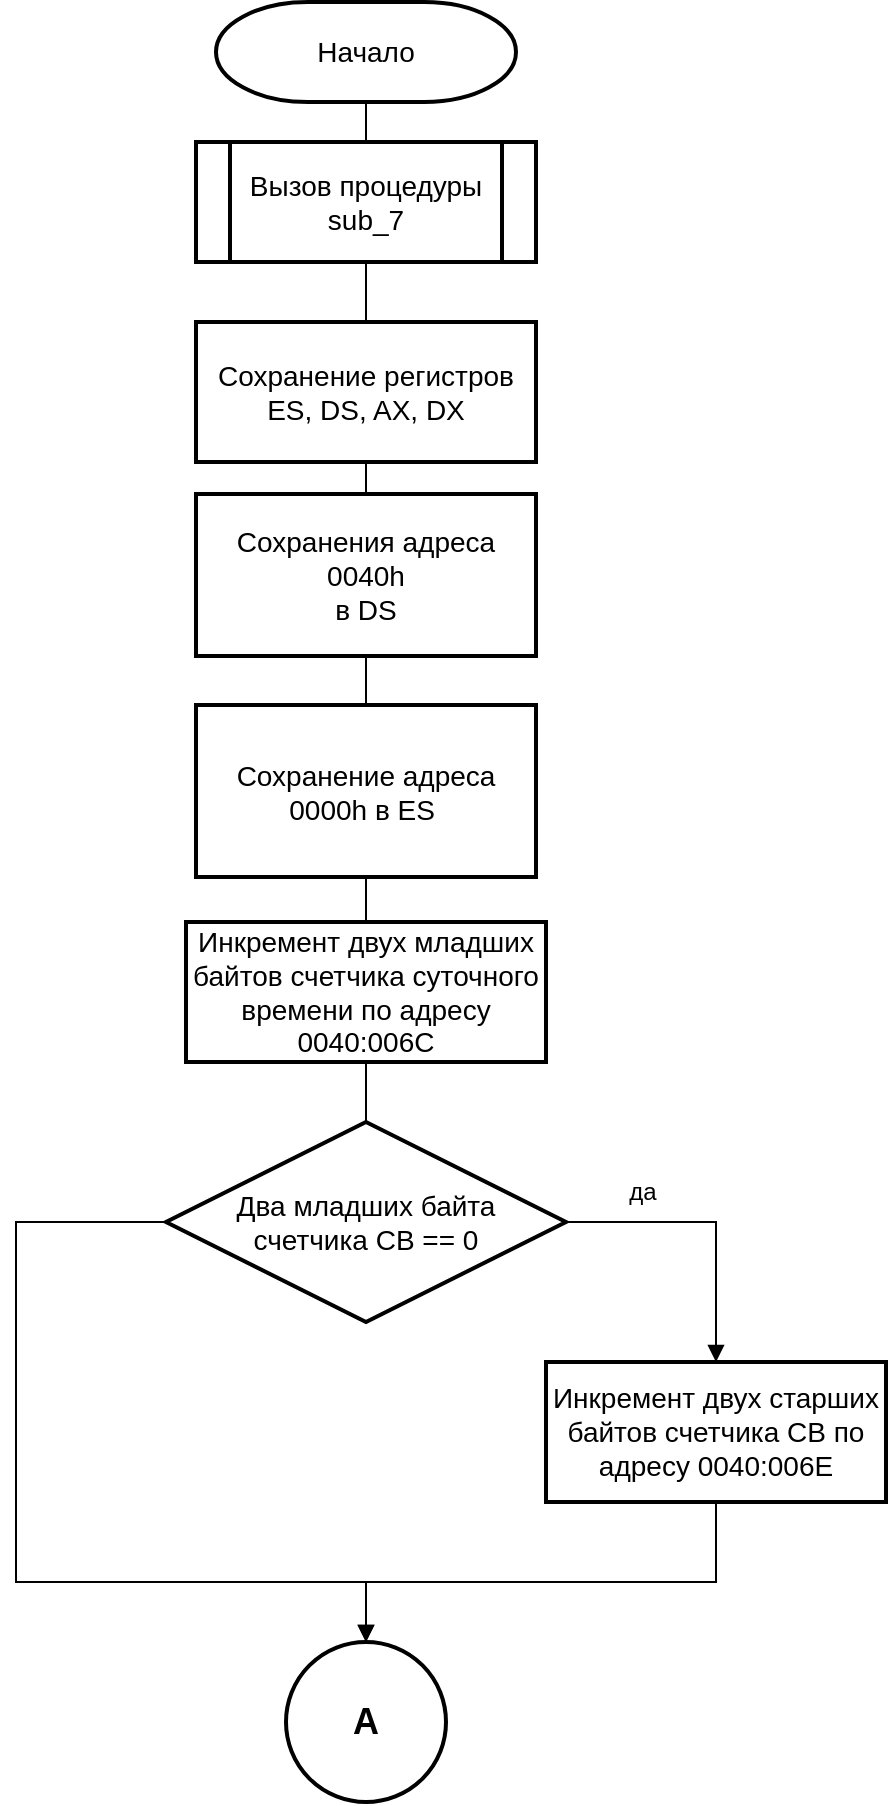 <mxfile pages="2">
    <diagram id="C5RBs43oDa-KdzZeNtuy" name="int8h_1">
        <mxGraphModel dx="599" dy="626" grid="0" gridSize="10" guides="1" tooltips="1" connect="1" arrows="1" fold="1" page="1" pageScale="1" pageWidth="827" pageHeight="1169" math="0" shadow="0">
            <root>
                <mxCell id="WIyWlLk6GJQsqaUBKTNV-0"/>
                <mxCell id="WIyWlLk6GJQsqaUBKTNV-1" parent="WIyWlLk6GJQsqaUBKTNV-0"/>
                <mxCell id="deHI2vd-ihcxM7uzcLVl-19" style="rounded=0;orthogonalLoop=1;jettySize=auto;html=1;exitX=0.5;exitY=1;exitDx=0;exitDy=0;exitPerimeter=0;endArrow=none;endFill=0;" parent="WIyWlLk6GJQsqaUBKTNV-1" source="deHI2vd-ihcxM7uzcLVl-0" target="deHI2vd-ihcxM7uzcLVl-2" edge="1">
                    <mxGeometry relative="1" as="geometry"/>
                </mxCell>
                <mxCell id="deHI2vd-ihcxM7uzcLVl-0" value="&lt;font style=&quot;font-size: 14px&quot;&gt;Начало&lt;/font&gt;" style="strokeWidth=2;html=1;shape=mxgraph.flowchart.terminator;whiteSpace=wrap;" parent="WIyWlLk6GJQsqaUBKTNV-1" vertex="1">
                    <mxGeometry x="350" y="190" width="150" height="50" as="geometry"/>
                </mxCell>
                <mxCell id="deHI2vd-ihcxM7uzcLVl-20" style="edgeStyle=none;rounded=0;orthogonalLoop=1;jettySize=auto;html=1;exitX=0.5;exitY=1;exitDx=0;exitDy=0;entryX=0.5;entryY=0;entryDx=0;entryDy=0;endArrow=none;endFill=0;" parent="WIyWlLk6GJQsqaUBKTNV-1" source="deHI2vd-ihcxM7uzcLVl-2" target="deHI2vd-ihcxM7uzcLVl-3" edge="1">
                    <mxGeometry relative="1" as="geometry"/>
                </mxCell>
                <mxCell id="deHI2vd-ihcxM7uzcLVl-2" value="&lt;font style=&quot;font-size: 14px&quot;&gt;Вызов процедуры sub_7&lt;/font&gt;" style="shape=process;whiteSpace=wrap;html=1;backgroundOutline=1;strokeWidth=2;" parent="WIyWlLk6GJQsqaUBKTNV-1" vertex="1">
                    <mxGeometry x="340" y="260" width="170" height="60" as="geometry"/>
                </mxCell>
                <mxCell id="wyO5HY9DHAfHyrod3QJI-3" style="edgeStyle=orthogonalEdgeStyle;rounded=0;orthogonalLoop=1;jettySize=auto;html=1;exitX=0.5;exitY=1;exitDx=0;exitDy=0;entryX=0.5;entryY=0;entryDx=0;entryDy=0;endArrow=none;endFill=0;" parent="WIyWlLk6GJQsqaUBKTNV-1" source="deHI2vd-ihcxM7uzcLVl-3" target="wyO5HY9DHAfHyrod3QJI-0" edge="1">
                    <mxGeometry relative="1" as="geometry"/>
                </mxCell>
                <mxCell id="deHI2vd-ihcxM7uzcLVl-3" value="&lt;font style=&quot;font-size: 14px&quot;&gt;Сохранение регистров ES, DS, AX, DX&lt;/font&gt;" style="whiteSpace=wrap;html=1;strokeWidth=2;" parent="WIyWlLk6GJQsqaUBKTNV-1" vertex="1">
                    <mxGeometry x="340" y="350" width="170" height="70" as="geometry"/>
                </mxCell>
                <mxCell id="deHI2vd-ihcxM7uzcLVl-22" style="edgeStyle=none;rounded=0;orthogonalLoop=1;jettySize=auto;html=1;exitX=0.5;exitY=1;exitDx=0;exitDy=0;entryX=0.5;entryY=0;entryDx=0;entryDy=0;endArrow=none;endFill=0;" parent="WIyWlLk6GJQsqaUBKTNV-1" source="deHI2vd-ihcxM7uzcLVl-4" target="deHI2vd-ihcxM7uzcLVl-5" edge="1">
                    <mxGeometry relative="1" as="geometry"/>
                </mxCell>
                <mxCell id="deHI2vd-ihcxM7uzcLVl-4" value="&lt;font style=&quot;font-size: 14px&quot;&gt;Инкремент двух младших байтов счетчика суточного времени по адресу 0040:006C&lt;/font&gt;" style="whiteSpace=wrap;html=1;strokeWidth=2;" parent="WIyWlLk6GJQsqaUBKTNV-1" vertex="1">
                    <mxGeometry x="335" y="650" width="180" height="70" as="geometry"/>
                </mxCell>
                <mxCell id="deHI2vd-ihcxM7uzcLVl-23" style="edgeStyle=orthogonalEdgeStyle;rounded=0;orthogonalLoop=1;jettySize=auto;html=1;exitX=1;exitY=0.5;exitDx=0;exitDy=0;entryX=0.5;entryY=0;entryDx=0;entryDy=0;endArrow=block;endFill=1;" parent="WIyWlLk6GJQsqaUBKTNV-1" source="deHI2vd-ihcxM7uzcLVl-5" target="deHI2vd-ihcxM7uzcLVl-6" edge="1">
                    <mxGeometry relative="1" as="geometry"/>
                </mxCell>
                <mxCell id="deHI2vd-ihcxM7uzcLVl-24" style="edgeStyle=orthogonalEdgeStyle;rounded=0;orthogonalLoop=1;jettySize=auto;html=1;exitX=0;exitY=0.5;exitDx=0;exitDy=0;entryX=0.5;entryY=0;entryDx=0;entryDy=0;endArrow=block;endFill=1;" parent="WIyWlLk6GJQsqaUBKTNV-1" source="deHI2vd-ihcxM7uzcLVl-5" target="deHI2vd-ihcxM7uzcLVl-12" edge="1">
                    <mxGeometry relative="1" as="geometry">
                        <Array as="points">
                            <mxPoint x="250" y="800"/>
                            <mxPoint x="250" y="980"/>
                            <mxPoint x="425" y="980"/>
                        </Array>
                    </mxGeometry>
                </mxCell>
                <mxCell id="deHI2vd-ihcxM7uzcLVl-5" value="&lt;font style=&quot;font-size: 14px&quot;&gt;Два младших байта &lt;br&gt;счетчика СВ == 0&lt;/font&gt;" style="rhombus;whiteSpace=wrap;html=1;strokeWidth=2;" parent="WIyWlLk6GJQsqaUBKTNV-1" vertex="1">
                    <mxGeometry x="325" y="750" width="200" height="100" as="geometry"/>
                </mxCell>
                <mxCell id="deHI2vd-ihcxM7uzcLVl-25" style="edgeStyle=orthogonalEdgeStyle;rounded=0;orthogonalLoop=1;jettySize=auto;html=1;exitX=0.5;exitY=1;exitDx=0;exitDy=0;entryX=0.5;entryY=0;entryDx=0;entryDy=0;endArrow=block;endFill=1;" parent="WIyWlLk6GJQsqaUBKTNV-1" source="deHI2vd-ihcxM7uzcLVl-6" target="deHI2vd-ihcxM7uzcLVl-12" edge="1">
                    <mxGeometry relative="1" as="geometry">
                        <Array as="points">
                            <mxPoint x="600" y="980"/>
                            <mxPoint x="425" y="980"/>
                        </Array>
                    </mxGeometry>
                </mxCell>
                <mxCell id="deHI2vd-ihcxM7uzcLVl-6" value="&lt;font style=&quot;font-size: 14px&quot;&gt;Инкремент двух старших байтов счетчика СВ по адресу 0040:006E&lt;/font&gt;" style="whiteSpace=wrap;html=1;strokeWidth=2;" parent="WIyWlLk6GJQsqaUBKTNV-1" vertex="1">
                    <mxGeometry x="515" y="870" width="170" height="70" as="geometry"/>
                </mxCell>
                <mxCell id="deHI2vd-ihcxM7uzcLVl-12" value="&lt;font style=&quot;font-size: 18px&quot;&gt;&lt;b&gt;А&lt;/b&gt;&lt;/font&gt;" style="ellipse;whiteSpace=wrap;html=1;aspect=fixed;strokeWidth=2;" parent="WIyWlLk6GJQsqaUBKTNV-1" vertex="1">
                    <mxGeometry x="385" y="1010" width="80" height="80" as="geometry"/>
                </mxCell>
                <mxCell id="wyO5HY9DHAfHyrod3QJI-4" style="edgeStyle=orthogonalEdgeStyle;rounded=0;orthogonalLoop=1;jettySize=auto;html=1;exitX=0.5;exitY=1;exitDx=0;exitDy=0;entryX=0.5;entryY=0;entryDx=0;entryDy=0;endArrow=none;endFill=0;" parent="WIyWlLk6GJQsqaUBKTNV-1" source="wyO5HY9DHAfHyrod3QJI-0" target="wyO5HY9DHAfHyrod3QJI-1" edge="1">
                    <mxGeometry relative="1" as="geometry"/>
                </mxCell>
                <mxCell id="wyO5HY9DHAfHyrod3QJI-0" value="&lt;span style=&quot;font-size: 14px&quot;&gt;Сохранения адреса 0040h&lt;br&gt;в DS&lt;br&gt;&lt;/span&gt;" style="whiteSpace=wrap;html=1;strokeWidth=2;" parent="WIyWlLk6GJQsqaUBKTNV-1" vertex="1">
                    <mxGeometry x="340" y="436" width="170" height="81" as="geometry"/>
                </mxCell>
                <mxCell id="wyO5HY9DHAfHyrod3QJI-5" style="edgeStyle=orthogonalEdgeStyle;rounded=0;orthogonalLoop=1;jettySize=auto;html=1;exitX=0.5;exitY=1;exitDx=0;exitDy=0;entryX=0.5;entryY=0;entryDx=0;entryDy=0;endArrow=none;endFill=0;" parent="WIyWlLk6GJQsqaUBKTNV-1" source="wyO5HY9DHAfHyrod3QJI-1" target="deHI2vd-ihcxM7uzcLVl-4" edge="1">
                    <mxGeometry relative="1" as="geometry"/>
                </mxCell>
                <mxCell id="wyO5HY9DHAfHyrod3QJI-1" value="&lt;span style=&quot;font-size: 14px&quot;&gt;Сохранение адреса 0000h в ES&amp;nbsp;&lt;/span&gt;&lt;span style=&quot;font-size: 14px&quot;&gt;&lt;br&gt;&lt;/span&gt;" style="whiteSpace=wrap;html=1;strokeWidth=2;" parent="WIyWlLk6GJQsqaUBKTNV-1" vertex="1">
                    <mxGeometry x="340" y="541.5" width="170" height="86" as="geometry"/>
                </mxCell>
                <mxCell id="43VVg3QNsWit2pAkL82H-0" value="да" style="text;html=1;align=center;verticalAlign=middle;resizable=0;points=[];autosize=1;" parent="WIyWlLk6GJQsqaUBKTNV-1" vertex="1">
                    <mxGeometry x="551" y="776" width="24" height="18" as="geometry"/>
                </mxCell>
            </root>
        </mxGraphModel>
    </diagram>
    <diagram id="PK8M0IdVsCi0c5DJB458" name="int8h_2">
        <mxGraphModel dx="599" dy="626" grid="1" gridSize="10" guides="1" tooltips="1" connect="1" arrows="1" fold="1" page="1" pageScale="1" pageWidth="850" pageHeight="1100" math="0" shadow="0">
            <root>
                <mxCell id="nXMFkNRsreDVf7fU-MNM-0"/>
                <mxCell id="nXMFkNRsreDVf7fU-MNM-1" parent="nXMFkNRsreDVf7fU-MNM-0"/>
                <mxCell id="FbVmKhybOeAD3-jQrLCH-0" style="edgeStyle=orthogonalEdgeStyle;rounded=0;orthogonalLoop=1;jettySize=auto;html=1;exitX=1;exitY=0.5;exitDx=0;exitDy=0;entryX=0.5;entryY=0;entryDx=0;entryDy=0;endArrow=block;endFill=1;" parent="nXMFkNRsreDVf7fU-MNM-1" source="FbVmKhybOeAD3-jQrLCH-2" target="FbVmKhybOeAD3-jQrLCH-5" edge="1">
                    <mxGeometry relative="1" as="geometry"/>
                </mxCell>
                <mxCell id="FbVmKhybOeAD3-jQrLCH-1" style="edgeStyle=orthogonalEdgeStyle;rounded=0;orthogonalLoop=1;jettySize=auto;html=1;exitX=0;exitY=0.5;exitDx=0;exitDy=0;endArrow=none;endFill=0;entryX=0.5;entryY=0;entryDx=0;entryDy=0;" parent="nXMFkNRsreDVf7fU-MNM-1" source="FbVmKhybOeAD3-jQrLCH-2" target="FbVmKhybOeAD3-jQrLCH-15" edge="1">
                    <mxGeometry relative="1" as="geometry">
                        <mxPoint x="315" y="770" as="targetPoint"/>
                        <Array as="points">
                            <mxPoint x="85" y="160"/>
                            <mxPoint x="85" y="590"/>
                            <mxPoint x="285" y="590"/>
                            <mxPoint x="285" y="680"/>
                        </Array>
                    </mxGeometry>
                </mxCell>
                <mxCell id="FbVmKhybOeAD3-jQrLCH-2" value="&lt;font style=&quot;font-size: 14px&quot;&gt;Два старших байта &lt;br&gt;счетчика СВ == 24&lt;/font&gt;" style="rhombus;whiteSpace=wrap;html=1;strokeWidth=2;" parent="nXMFkNRsreDVf7fU-MNM-1" vertex="1">
                    <mxGeometry x="190" y="110" width="200" height="100" as="geometry"/>
                </mxCell>
                <mxCell id="FbVmKhybOeAD3-jQrLCH-3" style="edgeStyle=orthogonalEdgeStyle;rounded=0;orthogonalLoop=1;jettySize=auto;html=1;exitX=1;exitY=0.5;exitDx=0;exitDy=0;entryX=0.5;entryY=0;entryDx=0;entryDy=0;endArrow=block;endFill=1;" parent="nXMFkNRsreDVf7fU-MNM-1" target="FbVmKhybOeAD3-jQrLCH-7" edge="1">
                    <mxGeometry relative="1" as="geometry">
                        <mxPoint x="565" y="230" as="sourcePoint"/>
                    </mxGeometry>
                </mxCell>
                <mxCell id="FbVmKhybOeAD3-jQrLCH-4" style="edgeStyle=orthogonalEdgeStyle;rounded=0;orthogonalLoop=1;jettySize=auto;html=1;exitX=0;exitY=0.5;exitDx=0;exitDy=0;endArrow=none;endFill=0;" parent="nXMFkNRsreDVf7fU-MNM-1" source="FbVmKhybOeAD3-jQrLCH-5" edge="1">
                    <mxGeometry relative="1" as="geometry">
                        <mxPoint x="505" y="580" as="targetPoint"/>
                        <Array as="points">
                            <mxPoint x="315" y="230"/>
                            <mxPoint x="315" y="550"/>
                            <mxPoint x="505" y="550"/>
                        </Array>
                    </mxGeometry>
                </mxCell>
                <mxCell id="FbVmKhybOeAD3-jQrLCH-5" value="&lt;span style=&quot;font-size: 14px&quot;&gt;Два младших байта&amp;nbsp;&lt;/span&gt;&lt;br style=&quot;font-size: 14px&quot;&gt;&lt;span style=&quot;font-size: 14px&quot;&gt;счетчика СВ == 176&lt;/span&gt;" style="rhombus;whiteSpace=wrap;html=1;strokeWidth=2;" parent="nXMFkNRsreDVf7fU-MNM-1" vertex="1">
                    <mxGeometry x="385" y="180" width="200" height="100" as="geometry"/>
                </mxCell>
                <mxCell id="FbVmKhybOeAD3-jQrLCH-6" style="edgeStyle=orthogonalEdgeStyle;rounded=0;orthogonalLoop=1;jettySize=auto;html=1;exitX=0.5;exitY=1;exitDx=0;exitDy=0;entryX=0.5;entryY=0;entryDx=0;entryDy=0;endArrow=none;endFill=0;" parent="nXMFkNRsreDVf7fU-MNM-1" source="FbVmKhybOeAD3-jQrLCH-7" target="FbVmKhybOeAD3-jQrLCH-9" edge="1">
                    <mxGeometry relative="1" as="geometry"/>
                </mxCell>
                <mxCell id="FbVmKhybOeAD3-jQrLCH-7" value="&lt;font style=&quot;font-size: 14px&quot;&gt;Обнуление двух старших байтов счетчика суточного времени по адресу 0040:006Е&lt;/font&gt;" style="whiteSpace=wrap;html=1;strokeWidth=2;" parent="nXMFkNRsreDVf7fU-MNM-1" vertex="1">
                    <mxGeometry x="585" y="254" width="180" height="70" as="geometry"/>
                </mxCell>
                <mxCell id="FbVmKhybOeAD3-jQrLCH-8" style="edgeStyle=orthogonalEdgeStyle;rounded=0;orthogonalLoop=1;jettySize=auto;html=1;exitX=0.5;exitY=1;exitDx=0;exitDy=0;endArrow=none;endFill=0;" parent="nXMFkNRsreDVf7fU-MNM-1" source="FbVmKhybOeAD3-jQrLCH-9" target="FbVmKhybOeAD3-jQrLCH-11" edge="1">
                    <mxGeometry relative="1" as="geometry"/>
                </mxCell>
                <mxCell id="FbVmKhybOeAD3-jQrLCH-9" value="&lt;span style=&quot;font-size: 14px&quot;&gt;Обнуление двух младших байтов счетчика суточного времени по адресу 0040:006С&lt;/span&gt;" style="whiteSpace=wrap;html=1;strokeWidth=2;" parent="nXMFkNRsreDVf7fU-MNM-1" vertex="1">
                    <mxGeometry x="585" y="354" width="180" height="70" as="geometry"/>
                </mxCell>
                <mxCell id="FbVmKhybOeAD3-jQrLCH-10" style="edgeStyle=orthogonalEdgeStyle;rounded=0;orthogonalLoop=1;jettySize=auto;html=1;exitX=0.5;exitY=1;exitDx=0;exitDy=0;endArrow=none;endFill=0;entryX=0.5;entryY=0;entryDx=0;entryDy=0;" parent="nXMFkNRsreDVf7fU-MNM-1" source="FbVmKhybOeAD3-jQrLCH-11" target="FbVmKhybOeAD3-jQrLCH-15" edge="1">
                    <mxGeometry relative="1" as="geometry">
                        <mxPoint x="285" y="710" as="targetPoint"/>
                        <Array as="points">
                            <mxPoint x="675" y="550"/>
                            <mxPoint x="505" y="550"/>
                            <mxPoint x="505" y="590"/>
                            <mxPoint x="285" y="590"/>
                            <mxPoint x="285" y="670"/>
                            <mxPoint x="290" y="670"/>
                        </Array>
                    </mxGeometry>
                </mxCell>
                <mxCell id="FbVmKhybOeAD3-jQrLCH-11" value="&lt;font style=&quot;font-size: 14px&quot;&gt;Установка флага прошедших суток по адресу 0040:0070&lt;/font&gt;" style="whiteSpace=wrap;html=1;strokeWidth=2;" parent="nXMFkNRsreDVf7fU-MNM-1" vertex="1">
                    <mxGeometry x="585" y="454" width="180" height="70" as="geometry"/>
                </mxCell>
                <mxCell id="FbVmKhybOeAD3-jQrLCH-12" style="edgeStyle=orthogonalEdgeStyle;rounded=0;orthogonalLoop=1;jettySize=auto;html=1;exitX=0.5;exitY=1;exitDx=0;exitDy=0;entryX=0.5;entryY=0;entryDx=0;entryDy=0;endArrow=none;endFill=0;" parent="nXMFkNRsreDVf7fU-MNM-1" source="FbVmKhybOeAD3-jQrLCH-13" target="FbVmKhybOeAD3-jQrLCH-2" edge="1">
                    <mxGeometry relative="1" as="geometry"/>
                </mxCell>
                <mxCell id="FbVmKhybOeAD3-jQrLCH-13" value="&lt;font style=&quot;font-size: 18px&quot;&gt;&lt;b&gt;А&lt;/b&gt;&lt;/font&gt;" style="ellipse;whiteSpace=wrap;html=1;aspect=fixed;strokeWidth=2;" parent="nXMFkNRsreDVf7fU-MNM-1" vertex="1">
                    <mxGeometry x="250" y="10" width="80" height="80" as="geometry"/>
                </mxCell>
                <mxCell id="FbVmKhybOeAD3-jQrLCH-14" style="edgeStyle=orthogonalEdgeStyle;rounded=0;orthogonalLoop=1;jettySize=auto;html=1;exitX=0.5;exitY=1;exitDx=0;exitDy=0;entryX=0.5;entryY=0;entryDx=0;entryDy=0;endArrow=none;endFill=0;" parent="nXMFkNRsreDVf7fU-MNM-1" source="FbVmKhybOeAD3-jQrLCH-15" target="FbVmKhybOeAD3-jQrLCH-18" edge="1">
                    <mxGeometry relative="1" as="geometry"/>
                </mxCell>
                <mxCell id="FbVmKhybOeAD3-jQrLCH-15" value="&lt;span style=&quot;font-size: 14px&quot;&gt;Декремент счетчика времени до отключения моторчика дисковода по адресу 0040:0040&lt;/span&gt;" style="whiteSpace=wrap;html=1;strokeWidth=2;" parent="nXMFkNRsreDVf7fU-MNM-1" vertex="1">
                    <mxGeometry x="200" y="610" width="180" height="70" as="geometry"/>
                </mxCell>
                <mxCell id="FbVmKhybOeAD3-jQrLCH-16" style="edgeStyle=orthogonalEdgeStyle;rounded=0;orthogonalLoop=1;jettySize=auto;html=1;exitX=1;exitY=0.5;exitDx=0;exitDy=0;entryX=0.5;entryY=0;entryDx=0;entryDy=0;endArrow=block;endFill=1;" parent="nXMFkNRsreDVf7fU-MNM-1" source="FbVmKhybOeAD3-jQrLCH-18" target="FbVmKhybOeAD3-jQrLCH-20" edge="1">
                    <mxGeometry relative="1" as="geometry"/>
                </mxCell>
                <mxCell id="FbVmKhybOeAD3-jQrLCH-17" style="edgeStyle=orthogonalEdgeStyle;rounded=0;orthogonalLoop=1;jettySize=auto;html=1;exitX=0;exitY=0.5;exitDx=0;exitDy=0;endArrow=block;endFill=1;" parent="nXMFkNRsreDVf7fU-MNM-1" source="FbVmKhybOeAD3-jQrLCH-18" edge="1">
                    <mxGeometry relative="1" as="geometry">
                        <mxPoint x="285" y="1000" as="targetPoint"/>
                        <Array as="points">
                            <mxPoint x="105" y="760"/>
                            <mxPoint x="105" y="980"/>
                            <mxPoint x="285" y="980"/>
                        </Array>
                    </mxGeometry>
                </mxCell>
                <mxCell id="FbVmKhybOeAD3-jQrLCH-18" value="&lt;span style=&quot;font-size: 14px&quot;&gt;Значение счетчика &lt;br&gt;по адресу 0040:0040 &lt;br&gt;== 0&lt;/span&gt;" style="rhombus;whiteSpace=wrap;html=1;strokeWidth=2;" parent="nXMFkNRsreDVf7fU-MNM-1" vertex="1">
                    <mxGeometry x="190" y="711" width="200" height="100" as="geometry"/>
                </mxCell>
                <mxCell id="FbVmKhybOeAD3-jQrLCH-19" style="edgeStyle=orthogonalEdgeStyle;rounded=0;orthogonalLoop=1;jettySize=auto;html=1;exitX=0.5;exitY=1;exitDx=0;exitDy=0;entryX=0.5;entryY=0;entryDx=0;entryDy=0;endArrow=none;endFill=0;" parent="nXMFkNRsreDVf7fU-MNM-1" source="FbVmKhybOeAD3-jQrLCH-20" target="FbVmKhybOeAD3-jQrLCH-22" edge="1">
                    <mxGeometry relative="1" as="geometry"/>
                </mxCell>
                <mxCell id="FbVmKhybOeAD3-jQrLCH-20" value="&lt;font style=&quot;font-size: 14px&quot;&gt;Установка флага отключения моторчика дисковода&lt;/font&gt;" style="whiteSpace=wrap;html=1;strokeWidth=2;" parent="nXMFkNRsreDVf7fU-MNM-1" vertex="1">
                    <mxGeometry x="385" y="790" width="180" height="70" as="geometry"/>
                </mxCell>
                <mxCell id="FbVmKhybOeAD3-jQrLCH-21" style="edgeStyle=orthogonalEdgeStyle;rounded=0;orthogonalLoop=1;jettySize=auto;html=1;exitX=0.5;exitY=1;exitDx=0;exitDy=0;endArrow=none;endFill=0;" parent="nXMFkNRsreDVf7fU-MNM-1" source="FbVmKhybOeAD3-jQrLCH-22" edge="1">
                    <mxGeometry relative="1" as="geometry">
                        <mxPoint x="285" y="990" as="targetPoint"/>
                        <Array as="points">
                            <mxPoint x="475" y="980"/>
                            <mxPoint x="285" y="980"/>
                        </Array>
                    </mxGeometry>
                </mxCell>
                <mxCell id="FbVmKhybOeAD3-jQrLCH-22" value="&lt;span style=&quot;font-size: 14px&quot;&gt;Посылка команды (0Ch) в порт 3F2h&lt;/span&gt;" style="whiteSpace=wrap;html=1;strokeWidth=2;" parent="nXMFkNRsreDVf7fU-MNM-1" vertex="1">
                    <mxGeometry x="385" y="890" width="180" height="70" as="geometry"/>
                </mxCell>
                <mxCell id="FbVmKhybOeAD3-jQrLCH-23" value="&lt;font style=&quot;font-size: 18px&quot;&gt;&lt;b&gt;Б&lt;/b&gt;&lt;/font&gt;" style="ellipse;whiteSpace=wrap;html=1;aspect=fixed;strokeWidth=2;" parent="nXMFkNRsreDVf7fU-MNM-1" vertex="1">
                    <mxGeometry x="240" y="1000" width="80" height="80" as="geometry"/>
                </mxCell>
                <mxCell id="FbVmKhybOeAD3-jQrLCH-24" value="да" style="text;html=1;align=center;verticalAlign=middle;resizable=0;points=[];autosize=1;" parent="nXMFkNRsreDVf7fU-MNM-1" vertex="1">
                    <mxGeometry x="425" y="739" width="24" height="18" as="geometry"/>
                </mxCell>
                <mxCell id="FbVmKhybOeAD3-jQrLCH-25" value="да" style="text;html=1;align=center;verticalAlign=middle;resizable=0;points=[];autosize=1;" parent="nXMFkNRsreDVf7fU-MNM-1" vertex="1">
                    <mxGeometry x="623" y="210" width="24" height="18" as="geometry"/>
                </mxCell>
                <mxCell id="FbVmKhybOeAD3-jQrLCH-26" value="да" style="text;html=1;align=center;verticalAlign=middle;resizable=0;points=[];autosize=1;" parent="nXMFkNRsreDVf7fU-MNM-1" vertex="1">
                    <mxGeometry x="425" y="137" width="24" height="18" as="geometry"/>
                </mxCell>
            </root>
        </mxGraphModel>
    </diagram>
    <diagram id="8JQlEP9AvbUszHQYQjRs" name="int8h_3">
        <mxGraphModel dx="599" dy="-1574" grid="1" gridSize="10" guides="1" tooltips="1" connect="1" arrows="1" fold="1" page="1" pageScale="1" pageWidth="850" pageHeight="1100" math="0" shadow="0">
            <root>
                <mxCell id="lYYgDbvRecKYqyF_Ws7y-0"/>
                <mxCell id="lYYgDbvRecKYqyF_Ws7y-1" parent="lYYgDbvRecKYqyF_Ws7y-0"/>
                <mxCell id="lYYgDbvRecKYqyF_Ws7y-2" style="edgeStyle=orthogonalEdgeStyle;rounded=0;orthogonalLoop=1;jettySize=auto;html=1;exitX=0.5;exitY=1;exitDx=0;exitDy=0;entryX=0.5;entryY=0;entryDx=0;entryDy=0;endArrow=block;endFill=1;" parent="lYYgDbvRecKYqyF_Ws7y-1" source="lYYgDbvRecKYqyF_Ws7y-3" target="lYYgDbvRecKYqyF_Ws7y-6" edge="1">
                    <mxGeometry relative="1" as="geometry"/>
                </mxCell>
                <mxCell id="lYYgDbvRecKYqyF_Ws7y-3" value="&lt;font style=&quot;font-size: 18px&quot;&gt;&lt;b&gt;Б&lt;/b&gt;&lt;/font&gt;" style="ellipse;whiteSpace=wrap;html=1;aspect=fixed;strokeWidth=2;" parent="lYYgDbvRecKYqyF_Ws7y-1" vertex="1">
                    <mxGeometry x="330" y="2350" width="80" height="80" as="geometry"/>
                </mxCell>
                <mxCell id="lYYgDbvRecKYqyF_Ws7y-4" style="edgeStyle=orthogonalEdgeStyle;rounded=0;orthogonalLoop=1;jettySize=auto;html=1;exitX=1;exitY=0.5;exitDx=0;exitDy=0;endArrow=block;endFill=1;" parent="lYYgDbvRecKYqyF_Ws7y-1" source="lYYgDbvRecKYqyF_Ws7y-6" target="lYYgDbvRecKYqyF_Ws7y-8" edge="1">
                    <mxGeometry relative="1" as="geometry"/>
                </mxCell>
                <mxCell id="lYYgDbvRecKYqyF_Ws7y-5" style="edgeStyle=orthogonalEdgeStyle;rounded=0;orthogonalLoop=1;jettySize=auto;html=1;exitX=0;exitY=0.5;exitDx=0;exitDy=0;endArrow=block;endFill=1;" parent="lYYgDbvRecKYqyF_Ws7y-1" source="lYYgDbvRecKYqyF_Ws7y-6" target="lYYgDbvRecKYqyF_Ws7y-10" edge="1">
                    <mxGeometry relative="1" as="geometry"/>
                </mxCell>
                <mxCell id="lYYgDbvRecKYqyF_Ws7y-6" value="&lt;span style=&quot;font-size: 14px&quot;&gt;Установлен ли флаг &lt;br&gt;четности PF в&lt;br&gt;&amp;nbsp;0040:0314&lt;/span&gt;" style="rhombus;whiteSpace=wrap;html=1;strokeWidth=2;" parent="lYYgDbvRecKYqyF_Ws7y-1" vertex="1">
                    <mxGeometry x="270" y="2450" width="205" height="110" as="geometry"/>
                </mxCell>
                <mxCell id="lYYgDbvRecKYqyF_Ws7y-7" style="edgeStyle=orthogonalEdgeStyle;rounded=0;orthogonalLoop=1;jettySize=auto;html=1;exitX=0.5;exitY=1;exitDx=0;exitDy=0;endArrow=block;endFill=1;" parent="lYYgDbvRecKYqyF_Ws7y-1" source="lYYgDbvRecKYqyF_Ws7y-8" edge="1">
                    <mxGeometry relative="1" as="geometry">
                        <mxPoint x="370" y="2730" as="targetPoint"/>
                        <Array as="points">
                            <mxPoint x="565" y="2690"/>
                            <mxPoint x="370" y="2690"/>
                        </Array>
                    </mxGeometry>
                </mxCell>
                <mxCell id="lYYgDbvRecKYqyF_Ws7y-8" value="&lt;font style=&quot;font-size: 14px&quot;&gt;Вызов прерывания 1Ch&lt;/font&gt;" style="shape=process;whiteSpace=wrap;html=1;backgroundOutline=1;strokeWidth=2;" parent="lYYgDbvRecKYqyF_Ws7y-1" vertex="1">
                    <mxGeometry x="475" y="2580" width="180" height="70" as="geometry"/>
                </mxCell>
                <mxCell id="lYYgDbvRecKYqyF_Ws7y-9" style="edgeStyle=orthogonalEdgeStyle;rounded=0;orthogonalLoop=1;jettySize=auto;html=1;exitX=0.5;exitY=1;exitDx=0;exitDy=0;entryX=0.484;entryY=-0.001;entryDx=0;entryDy=0;endArrow=block;endFill=1;entryPerimeter=0;" parent="lYYgDbvRecKYqyF_Ws7y-1" source="lYYgDbvRecKYqyF_Ws7y-10" target="lYYgDbvRecKYqyF_Ws7y-12" edge="1">
                    <mxGeometry relative="1" as="geometry">
                        <Array as="points">
                            <mxPoint x="180" y="2690"/>
                            <mxPoint x="370" y="2690"/>
                            <mxPoint x="370" y="2730"/>
                        </Array>
                    </mxGeometry>
                </mxCell>
                <mxCell id="lYYgDbvRecKYqyF_Ws7y-10" value="&lt;span style=&quot;font-size: 14px&quot;&gt;Косвенный вызов прерывания 1Ch&lt;/span&gt;" style="whiteSpace=wrap;html=1;strokeWidth=2;" parent="lYYgDbvRecKYqyF_Ws7y-1" vertex="1">
                    <mxGeometry x="90" y="2580" width="180" height="70" as="geometry"/>
                </mxCell>
                <mxCell id="lYYgDbvRecKYqyF_Ws7y-11" style="edgeStyle=orthogonalEdgeStyle;rounded=0;orthogonalLoop=1;jettySize=auto;html=1;exitX=0.5;exitY=1;exitDx=0;exitDy=0;entryX=0.5;entryY=0;entryDx=0;entryDy=0;endArrow=none;endFill=0;" parent="lYYgDbvRecKYqyF_Ws7y-1" source="lYYgDbvRecKYqyF_Ws7y-12" target="lYYgDbvRecKYqyF_Ws7y-15" edge="1">
                    <mxGeometry relative="1" as="geometry"/>
                </mxCell>
                <mxCell id="lYYgDbvRecKYqyF_Ws7y-12" value="&lt;font style=&quot;font-size: 14px&quot;&gt;Вызов процедуры sub_7&lt;/font&gt;" style="shape=process;whiteSpace=wrap;html=1;backgroundOutline=1;strokeWidth=2;" parent="lYYgDbvRecKYqyF_Ws7y-1" vertex="1">
                    <mxGeometry x="280" y="2730" width="180" height="70" as="geometry"/>
                </mxCell>
                <mxCell id="lYYgDbvRecKYqyF_Ws7y-13" style="edgeStyle=orthogonalEdgeStyle;rounded=0;orthogonalLoop=1;jettySize=auto;html=1;exitX=0.5;exitY=1;exitDx=0;exitDy=0;entryX=0.5;entryY=0;entryDx=0;entryDy=0;endArrow=none;endFill=0;" parent="lYYgDbvRecKYqyF_Ws7y-1" source="lYYgDbvRecKYqyF_Ws7y-15" target="lYYgDbvRecKYqyF_Ws7y-17" edge="1">
                    <mxGeometry relative="1" as="geometry"/>
                </mxCell>
                <mxCell id="lYYgDbvRecKYqyF_Ws7y-14" style="edgeStyle=orthogonalEdgeStyle;rounded=0;orthogonalLoop=1;jettySize=auto;html=1;exitX=1;exitY=0.5;exitDx=0;exitDy=0;entryX=0;entryY=0.5;entryDx=0;entryDy=0;entryPerimeter=0;endArrow=none;endFill=0;dashed=1;" parent="lYYgDbvRecKYqyF_Ws7y-1" source="lYYgDbvRecKYqyF_Ws7y-15" target="lYYgDbvRecKYqyF_Ws7y-19" edge="1">
                    <mxGeometry relative="1" as="geometry"/>
                </mxCell>
                <mxCell id="lYYgDbvRecKYqyF_Ws7y-15" value="&lt;span style=&quot;font-size: 14px&quot;&gt;Посылка команды (20h) в порт 20h&lt;/span&gt;" style="whiteSpace=wrap;html=1;strokeWidth=2;" parent="lYYgDbvRecKYqyF_Ws7y-1" vertex="1">
                    <mxGeometry x="280" y="2840" width="180" height="70" as="geometry"/>
                </mxCell>
                <mxCell id="lYYgDbvRecKYqyF_Ws7y-16" style="edgeStyle=orthogonalEdgeStyle;rounded=0;orthogonalLoop=1;jettySize=auto;html=1;exitX=0.5;exitY=1;exitDx=0;exitDy=0;entryX=0.454;entryY=-0.029;entryDx=0;entryDy=0;entryPerimeter=0;endArrow=none;endFill=0;" parent="lYYgDbvRecKYqyF_Ws7y-1" source="lYYgDbvRecKYqyF_Ws7y-17" target="lYYgDbvRecKYqyF_Ws7y-18" edge="1">
                    <mxGeometry relative="1" as="geometry"/>
                </mxCell>
                <mxCell id="lYYgDbvRecKYqyF_Ws7y-17" value="&lt;span style=&quot;font-size: 14px&quot;&gt;Восстановление регистров ES, DS, AX, DX&lt;/span&gt;" style="whiteSpace=wrap;html=1;strokeWidth=2;" parent="lYYgDbvRecKYqyF_Ws7y-1" vertex="1">
                    <mxGeometry x="280" y="2950" width="180" height="70" as="geometry"/>
                </mxCell>
                <mxCell id="lYYgDbvRecKYqyF_Ws7y-18" value="&lt;span style=&quot;font-size: 14px&quot;&gt;Конец&lt;/span&gt;" style="strokeWidth=2;html=1;shape=mxgraph.flowchart.terminator;whiteSpace=wrap;" parent="lYYgDbvRecKYqyF_Ws7y-1" vertex="1">
                    <mxGeometry x="297.5" y="3050" width="150" height="50" as="geometry"/>
                </mxCell>
                <mxCell id="lYYgDbvRecKYqyF_Ws7y-19" value="" style="strokeWidth=2;html=1;shape=mxgraph.flowchart.annotation_1;align=left;pointerEvents=1;" parent="lYYgDbvRecKYqyF_Ws7y-1" vertex="1">
                    <mxGeometry x="525" y="2840" width="50" height="70" as="geometry"/>
                </mxCell>
                <mxCell id="lYYgDbvRecKYqyF_Ws7y-20" value="Сброс контроллера &lt;br&gt;прерываний" style="text;html=1;align=center;verticalAlign=middle;resizable=0;points=[];autosize=1;" parent="lYYgDbvRecKYqyF_Ws7y-1" vertex="1">
                    <mxGeometry x="537" y="2855" width="120" height="32" as="geometry"/>
                </mxCell>
                <mxCell id="lYYgDbvRecKYqyF_Ws7y-21" value="да" style="text;html=1;align=center;verticalAlign=middle;resizable=0;points=[];autosize=1;" parent="lYYgDbvRecKYqyF_Ws7y-1" vertex="1">
                    <mxGeometry x="513" y="2480" width="24" height="18" as="geometry"/>
                </mxCell>
            </root>
        </mxGraphModel>
    </diagram>
    <diagram id="yinVloLyn2REaArHDQql" name="sub_2">
        <mxGraphModel dx="1331" dy="-947" grid="0" gridSize="10" guides="1" tooltips="1" connect="1" arrows="1" fold="1" page="1" pageScale="1" pageWidth="827" pageHeight="1169" math="0" shadow="0">
            <root>
                <mxCell id="dQab6JG4eKId4dH5oYdf-0"/>
                <mxCell id="dQab6JG4eKId4dH5oYdf-1" parent="dQab6JG4eKId4dH5oYdf-0"/>
                <mxCell id="jFwJs0m698Z6FhEF0ztB-10" style="edgeStyle=orthogonalEdgeStyle;rounded=0;orthogonalLoop=1;jettySize=auto;html=1;exitX=1;exitY=0.5;exitDx=0;exitDy=0;endArrow=block;endFill=1;" parent="dQab6JG4eKId4dH5oYdf-1" source="jFwJs0m698Z6FhEF0ztB-0" target="jFwJs0m698Z6FhEF0ztB-7" edge="1">
                    <mxGeometry relative="1" as="geometry"/>
                </mxCell>
                <mxCell id="jFwJs0m698Z6FhEF0ztB-11" style="edgeStyle=orthogonalEdgeStyle;rounded=0;orthogonalLoop=1;jettySize=auto;html=1;exitX=0;exitY=0.5;exitDx=0;exitDy=0;endArrow=block;endFill=1;" parent="dQab6JG4eKId4dH5oYdf-1" source="jFwJs0m698Z6FhEF0ztB-0" target="jFwJs0m698Z6FhEF0ztB-6" edge="1">
                    <mxGeometry relative="1" as="geometry"/>
                </mxCell>
                <mxCell id="jFwJs0m698Z6FhEF0ztB-0" value="&lt;span style=&quot;font-size: 14px&quot;&gt;Флаг DF == 0 и старший&lt;br&gt;&amp;nbsp;бит IOPL == 0&amp;nbsp;&lt;/span&gt;" style="rhombus;whiteSpace=wrap;html=1;strokeWidth=2;" parent="dQab6JG4eKId4dH5oYdf-1" vertex="1">
                    <mxGeometry x="280" y="2750" width="205" height="110" as="geometry"/>
                </mxCell>
                <mxCell id="jFwJs0m698Z6FhEF0ztB-15" style="edgeStyle=orthogonalEdgeStyle;rounded=0;orthogonalLoop=1;jettySize=auto;html=1;exitX=0.5;exitY=1;exitDx=0;exitDy=0;entryX=0.5;entryY=0;entryDx=0;entryDy=0;entryPerimeter=0;endArrow=none;endFill=0;" parent="dQab6JG4eKId4dH5oYdf-1" source="jFwJs0m698Z6FhEF0ztB-1" target="jFwJs0m698Z6FhEF0ztB-2" edge="1">
                    <mxGeometry relative="1" as="geometry"/>
                </mxCell>
                <mxCell id="jFwJs0m698Z6FhEF0ztB-1" value="&lt;span style=&quot;font-size: 14px&quot;&gt;Восстановление значений регистров AX, DS&lt;/span&gt;" style="whiteSpace=wrap;html=1;strokeWidth=2;" parent="dQab6JG4eKId4dH5oYdf-1" vertex="1">
                    <mxGeometry x="292.5" y="3097" width="180" height="70" as="geometry"/>
                </mxCell>
                <mxCell id="jFwJs0m698Z6FhEF0ztB-2" value="&lt;span style=&quot;font-size: 14px&quot;&gt;Конец&lt;/span&gt;" style="strokeWidth=2;html=1;shape=mxgraph.flowchart.terminator;whiteSpace=wrap;" parent="dQab6JG4eKId4dH5oYdf-1" vertex="1">
                    <mxGeometry x="307.5" y="3197" width="150" height="50" as="geometry"/>
                </mxCell>
                <mxCell id="jFwJs0m698Z6FhEF0ztB-18" style="edgeStyle=orthogonalEdgeStyle;rounded=0;orthogonalLoop=1;jettySize=auto;html=1;exitX=0.5;exitY=1;exitDx=0;exitDy=0;exitPerimeter=0;entryX=0.5;entryY=0;entryDx=0;entryDy=0;endArrow=none;endFill=0;" parent="dQab6JG4eKId4dH5oYdf-1" source="jFwJs0m698Z6FhEF0ztB-3" target="jFwJs0m698Z6FhEF0ztB-4" edge="1">
                    <mxGeometry relative="1" as="geometry"/>
                </mxCell>
                <mxCell id="jFwJs0m698Z6FhEF0ztB-3" value="&lt;span style=&quot;font-size: 14px&quot;&gt;Начало&lt;/span&gt;" style="strokeWidth=2;html=1;shape=mxgraph.flowchart.terminator;whiteSpace=wrap;" parent="dQab6JG4eKId4dH5oYdf-1" vertex="1">
                    <mxGeometry x="310" y="2380" width="150" height="50" as="geometry"/>
                </mxCell>
                <mxCell id="5NsavCUGQng0NBTZvOma-1" style="edgeStyle=orthogonalEdgeStyle;rounded=0;orthogonalLoop=1;jettySize=auto;html=1;exitX=0.5;exitY=1;exitDx=0;exitDy=0;entryX=0.5;entryY=0;entryDx=0;entryDy=0;endArrow=none;endFill=0;" parent="dQab6JG4eKId4dH5oYdf-1" source="jFwJs0m698Z6FhEF0ztB-4" target="5NsavCUGQng0NBTZvOma-0" edge="1">
                    <mxGeometry relative="1" as="geometry"/>
                </mxCell>
                <mxCell id="jFwJs0m698Z6FhEF0ztB-4" value="&lt;span style=&quot;font-size: 14px&quot;&gt;Сохранение регистров &lt;br&gt;DS, AX&lt;/span&gt;" style="whiteSpace=wrap;html=1;strokeWidth=2;" parent="dQab6JG4eKId4dH5oYdf-1" vertex="1">
                    <mxGeometry x="295" y="2460" width="180" height="70" as="geometry"/>
                </mxCell>
                <mxCell id="jFwJs0m698Z6FhEF0ztB-17" style="edgeStyle=orthogonalEdgeStyle;rounded=0;orthogonalLoop=1;jettySize=auto;html=1;exitX=0.5;exitY=1;exitDx=0;exitDy=0;endArrow=none;endFill=0;" parent="dQab6JG4eKId4dH5oYdf-1" source="jFwJs0m698Z6FhEF0ztB-5" target="jFwJs0m698Z6FhEF0ztB-0" edge="1">
                    <mxGeometry relative="1" as="geometry"/>
                </mxCell>
                <mxCell id="jFwJs0m698Z6FhEF0ztB-5" value="&lt;span style=&quot;font-size: 14px&quot;&gt;Загрузка содержимого младшего байта регистра EFLAGS в AH&lt;/span&gt;" style="whiteSpace=wrap;html=1;strokeWidth=2;" parent="dQab6JG4eKId4dH5oYdf-1" vertex="1">
                    <mxGeometry x="292.5" y="2650" width="180" height="70" as="geometry"/>
                </mxCell>
                <mxCell id="6B8bBRwgq8Tg_lXcJGXU-0" style="edgeStyle=orthogonalEdgeStyle;rounded=0;orthogonalLoop=1;jettySize=auto;html=1;exitX=0.5;exitY=1;exitDx=0;exitDy=0;entryX=0.5;entryY=0;entryDx=0;entryDy=0;endArrow=none;startSize=14;endSize=14;sourcePerimeterSpacing=8;targetPerimeterSpacing=8;elbow=vertical;endFill=0;" parent="dQab6JG4eKId4dH5oYdf-1" source="jFwJs0m698Z6FhEF0ztB-6" target="jFwJs0m698Z6FhEF0ztB-8" edge="1">
                    <mxGeometry relative="1" as="geometry">
                        <Array as="points">
                            <mxPoint x="230" y="2960"/>
                            <mxPoint x="383" y="2960"/>
                        </Array>
                    </mxGeometry>
                </mxCell>
                <mxCell id="jFwJs0m698Z6FhEF0ztB-6" value="&lt;span style=&quot;font-size: 14px&quot;&gt;Запрет маскируемых прерываний инструкцией CLI&lt;/span&gt;" style="whiteSpace=wrap;html=1;strokeWidth=2;" parent="dQab6JG4eKId4dH5oYdf-1" vertex="1">
                    <mxGeometry x="140" y="2870" width="180" height="70" as="geometry"/>
                </mxCell>
                <mxCell id="Cjq-Raa330ExkD3VAx4A-0" style="edgeStyle=orthogonalEdgeStyle;html=1;exitX=0.5;exitY=1;exitDx=0;exitDy=0;entryX=0.5;entryY=0;entryDx=0;entryDy=0;rounded=0;" parent="dQab6JG4eKId4dH5oYdf-1" source="jFwJs0m698Z6FhEF0ztB-7" target="jFwJs0m698Z6FhEF0ztB-8" edge="1">
                    <mxGeometry relative="1" as="geometry"/>
                </mxCell>
                <mxCell id="jFwJs0m698Z6FhEF0ztB-7" value="&lt;span style=&quot;font-size: 14px&quot;&gt;Сброс флага разрешения прерывания IF в 0040:0314&lt;/span&gt;" style="whiteSpace=wrap;html=1;strokeWidth=2;" parent="dQab6JG4eKId4dH5oYdf-1" vertex="1">
                    <mxGeometry x="460" y="2870" width="180" height="70" as="geometry"/>
                </mxCell>
                <mxCell id="jFwJs0m698Z6FhEF0ztB-14" style="edgeStyle=orthogonalEdgeStyle;rounded=0;orthogonalLoop=1;jettySize=auto;html=1;exitX=0.5;exitY=1;exitDx=0;exitDy=0;entryX=0.5;entryY=0;entryDx=0;entryDy=0;endArrow=none;endFill=0;" parent="dQab6JG4eKId4dH5oYdf-1" source="jFwJs0m698Z6FhEF0ztB-8" target="jFwJs0m698Z6FhEF0ztB-1" edge="1">
                    <mxGeometry relative="1" as="geometry"/>
                </mxCell>
                <mxCell id="jFwJs0m698Z6FhEF0ztB-8" value="&lt;span style=&quot;font-size: 14px&quot;&gt;Загрузка содержимого AH в младший байт регистра EFLAGS&lt;/span&gt;" style="whiteSpace=wrap;html=1;strokeWidth=2;" parent="dQab6JG4eKId4dH5oYdf-1" vertex="1">
                    <mxGeometry x="292.5" y="2981" width="180" height="70" as="geometry"/>
                </mxCell>
                <mxCell id="5NsavCUGQng0NBTZvOma-2" style="edgeStyle=orthogonalEdgeStyle;rounded=0;orthogonalLoop=1;jettySize=auto;html=1;exitX=0.5;exitY=1;exitDx=0;exitDy=0;entryX=0.5;entryY=0;entryDx=0;entryDy=0;endArrow=none;endFill=0;" parent="dQab6JG4eKId4dH5oYdf-1" source="5NsavCUGQng0NBTZvOma-0" target="jFwJs0m698Z6FhEF0ztB-5" edge="1">
                    <mxGeometry relative="1" as="geometry"/>
                </mxCell>
                <mxCell id="5NsavCUGQng0NBTZvOma-0" value="&lt;span style=&quot;font-size: 14px&quot;&gt;Загрузка адреса 0040:0000 в DS&lt;/span&gt;&lt;br style=&quot;font-size: 14px&quot;&gt;&lt;span style=&quot;font-size: 14px&quot;&gt;(через AX)&lt;/span&gt;&lt;span style=&quot;font-size: 14px&quot;&gt;&lt;br&gt;&lt;/span&gt;" style="whiteSpace=wrap;html=1;strokeWidth=2;" parent="dQab6JG4eKId4dH5oYdf-1" vertex="1">
                    <mxGeometry x="292.5" y="2550" width="180" height="70" as="geometry"/>
                </mxCell>
                <mxCell id="aOQEaX7dmV3wxyiXXHma-0" value="да" style="text;html=1;align=center;verticalAlign=middle;resizable=0;points=[];autosize=1;" parent="dQab6JG4eKId4dH5oYdf-1" vertex="1">
                    <mxGeometry x="509" y="2782" width="24" height="18" as="geometry"/>
                </mxCell>
            </root>
        </mxGraphModel>
    </diagram>
    <diagram id="gbGMbi86yS-idNm_FHcc" name="sub2_alt">
        <mxGraphModel dx="599" dy="-1712" grid="1" gridSize="10" guides="1" tooltips="1" connect="1" arrows="1" fold="1" page="1" pageScale="1" pageWidth="827" pageHeight="1169" math="0" shadow="0">
            <root>
                <mxCell id="lBSAnqxLHF79KuEfhc4h-0"/>
                <mxCell id="lBSAnqxLHF79KuEfhc4h-1" parent="lBSAnqxLHF79KuEfhc4h-0"/>
                <mxCell id="R4CLUAg4zFAMByzd4W3h-0" style="edgeStyle=orthogonalEdgeStyle;rounded=0;orthogonalLoop=1;jettySize=auto;html=1;exitX=1;exitY=0.5;exitDx=0;exitDy=0;endArrow=block;endFill=1;" edge="1" parent="lBSAnqxLHF79KuEfhc4h-1" source="R4CLUAg4zFAMByzd4W3h-2" target="R4CLUAg4zFAMByzd4W3h-15">
                    <mxGeometry relative="1" as="geometry"/>
                </mxCell>
                <mxCell id="R4CLUAg4zFAMByzd4W3h-1" style="edgeStyle=orthogonalEdgeStyle;rounded=0;orthogonalLoop=1;jettySize=auto;html=1;exitX=0;exitY=0.5;exitDx=0;exitDy=0;endArrow=block;endFill=1;" edge="1" parent="lBSAnqxLHF79KuEfhc4h-1" source="R4CLUAg4zFAMByzd4W3h-2" target="R4CLUAg4zFAMByzd4W3h-13">
                    <mxGeometry relative="1" as="geometry"/>
                </mxCell>
                <mxCell id="R4CLUAg4zFAMByzd4W3h-2" value="&lt;span style=&quot;font-size: 14px&quot;&gt;Флаг DF == 0 и старший&lt;br&gt;&amp;nbsp;бит IOPL == 0&amp;nbsp;&lt;/span&gt;" style="rhombus;whiteSpace=wrap;html=1;strokeWidth=2;" vertex="1" parent="lBSAnqxLHF79KuEfhc4h-1">
                    <mxGeometry x="280" y="2750" width="205" height="110" as="geometry"/>
                </mxCell>
                <mxCell id="R4CLUAg4zFAMByzd4W3h-3" style="edgeStyle=orthogonalEdgeStyle;rounded=0;orthogonalLoop=1;jettySize=auto;html=1;exitX=0.5;exitY=1;exitDx=0;exitDy=0;entryX=0.5;entryY=0;entryDx=0;entryDy=0;entryPerimeter=0;endArrow=none;endFill=0;" edge="1" parent="lBSAnqxLHF79KuEfhc4h-1" source="R4CLUAg4zFAMByzd4W3h-4" target="R4CLUAg4zFAMByzd4W3h-5">
                    <mxGeometry relative="1" as="geometry"/>
                </mxCell>
                <mxCell id="R4CLUAg4zFAMByzd4W3h-4" value="&lt;span style=&quot;font-size: 14px&quot;&gt;Восстановление значений регистров AX, DS&lt;/span&gt;" style="whiteSpace=wrap;html=1;strokeWidth=2;" vertex="1" parent="lBSAnqxLHF79KuEfhc4h-1">
                    <mxGeometry x="292.5" y="3097" width="180" height="70" as="geometry"/>
                </mxCell>
                <mxCell id="R4CLUAg4zFAMByzd4W3h-5" value="&lt;span style=&quot;font-size: 14px&quot;&gt;Конец&lt;/span&gt;" style="strokeWidth=2;html=1;shape=mxgraph.flowchart.terminator;whiteSpace=wrap;" vertex="1" parent="lBSAnqxLHF79KuEfhc4h-1">
                    <mxGeometry x="307.5" y="3197" width="150" height="50" as="geometry"/>
                </mxCell>
                <mxCell id="R4CLUAg4zFAMByzd4W3h-6" style="edgeStyle=orthogonalEdgeStyle;rounded=0;orthogonalLoop=1;jettySize=auto;html=1;exitX=0.5;exitY=1;exitDx=0;exitDy=0;exitPerimeter=0;entryX=0.5;entryY=0;entryDx=0;entryDy=0;endArrow=none;endFill=0;" edge="1" parent="lBSAnqxLHF79KuEfhc4h-1" source="R4CLUAg4zFAMByzd4W3h-7" target="R4CLUAg4zFAMByzd4W3h-9">
                    <mxGeometry relative="1" as="geometry"/>
                </mxCell>
                <mxCell id="R4CLUAg4zFAMByzd4W3h-7" value="&lt;span style=&quot;font-size: 14px&quot;&gt;Начало&lt;/span&gt;" style="strokeWidth=2;html=1;shape=mxgraph.flowchart.terminator;whiteSpace=wrap;" vertex="1" parent="lBSAnqxLHF79KuEfhc4h-1">
                    <mxGeometry x="310" y="2380" width="150" height="50" as="geometry"/>
                </mxCell>
                <mxCell id="R4CLUAg4zFAMByzd4W3h-8" style="edgeStyle=orthogonalEdgeStyle;rounded=0;orthogonalLoop=1;jettySize=auto;html=1;exitX=0.5;exitY=1;exitDx=0;exitDy=0;entryX=0.5;entryY=0;entryDx=0;entryDy=0;endArrow=none;endFill=0;" edge="1" parent="lBSAnqxLHF79KuEfhc4h-1" source="R4CLUAg4zFAMByzd4W3h-9" target="R4CLUAg4zFAMByzd4W3h-19">
                    <mxGeometry relative="1" as="geometry"/>
                </mxCell>
                <mxCell id="R4CLUAg4zFAMByzd4W3h-9" value="&lt;span style=&quot;font-size: 14px&quot;&gt;Сохранение регистров &lt;br&gt;DS, AX&lt;/span&gt;" style="whiteSpace=wrap;html=1;strokeWidth=2;" vertex="1" parent="lBSAnqxLHF79KuEfhc4h-1">
                    <mxGeometry x="295" y="2460" width="180" height="70" as="geometry"/>
                </mxCell>
                <mxCell id="R4CLUAg4zFAMByzd4W3h-10" style="edgeStyle=orthogonalEdgeStyle;rounded=0;orthogonalLoop=1;jettySize=auto;html=1;exitX=0.5;exitY=1;exitDx=0;exitDy=0;endArrow=none;endFill=0;" edge="1" parent="lBSAnqxLHF79KuEfhc4h-1" source="R4CLUAg4zFAMByzd4W3h-11" target="R4CLUAg4zFAMByzd4W3h-2">
                    <mxGeometry relative="1" as="geometry"/>
                </mxCell>
                <mxCell id="R4CLUAg4zFAMByzd4W3h-11" value="&lt;span style=&quot;font-size: 14px&quot;&gt;Загрузка содержимого младшего байта регистра EFLAGS в AH&lt;/span&gt;" style="whiteSpace=wrap;html=1;strokeWidth=2;" vertex="1" parent="lBSAnqxLHF79KuEfhc4h-1">
                    <mxGeometry x="292.5" y="2650" width="180" height="70" as="geometry"/>
                </mxCell>
                <mxCell id="R4CLUAg4zFAMByzd4W3h-12" style="edgeStyle=orthogonalEdgeStyle;rounded=0;orthogonalLoop=1;jettySize=auto;html=1;exitX=0.5;exitY=1;exitDx=0;exitDy=0;entryX=0.5;entryY=0;entryDx=0;entryDy=0;endArrow=none;startSize=14;endSize=14;sourcePerimeterSpacing=8;targetPerimeterSpacing=8;elbow=vertical;endFill=0;" edge="1" parent="lBSAnqxLHF79KuEfhc4h-1" source="R4CLUAg4zFAMByzd4W3h-13" target="R4CLUAg4zFAMByzd4W3h-17">
                    <mxGeometry relative="1" as="geometry">
                        <Array as="points">
                            <mxPoint x="230" y="2960"/>
                            <mxPoint x="383" y="2960"/>
                        </Array>
                    </mxGeometry>
                </mxCell>
                <mxCell id="R4CLUAg4zFAMByzd4W3h-13" value="&lt;span style=&quot;font-size: 14px&quot;&gt;Запрет маскируемых прерываний инструкцией CLI&lt;/span&gt;" style="whiteSpace=wrap;html=1;strokeWidth=2;" vertex="1" parent="lBSAnqxLHF79KuEfhc4h-1">
                    <mxGeometry x="140" y="2870" width="180" height="70" as="geometry"/>
                </mxCell>
                <mxCell id="R4CLUAg4zFAMByzd4W3h-14" style="edgeStyle=orthogonalEdgeStyle;html=1;exitX=0.5;exitY=1;exitDx=0;exitDy=0;entryX=0.5;entryY=0;entryDx=0;entryDy=0;rounded=0;" edge="1" parent="lBSAnqxLHF79KuEfhc4h-1" source="R4CLUAg4zFAMByzd4W3h-15" target="R4CLUAg4zFAMByzd4W3h-17">
                    <mxGeometry relative="1" as="geometry"/>
                </mxCell>
                <mxCell id="R4CLUAg4zFAMByzd4W3h-15" value="&lt;span style=&quot;font-size: 14px&quot;&gt;Сброс флага разрешения прерывания IF в 0040:0314&lt;/span&gt;" style="whiteSpace=wrap;html=1;strokeWidth=2;" vertex="1" parent="lBSAnqxLHF79KuEfhc4h-1">
                    <mxGeometry x="460" y="2870" width="180" height="70" as="geometry"/>
                </mxCell>
                <mxCell id="R4CLUAg4zFAMByzd4W3h-16" style="edgeStyle=orthogonalEdgeStyle;rounded=0;orthogonalLoop=1;jettySize=auto;html=1;exitX=0.5;exitY=1;exitDx=0;exitDy=0;entryX=0.5;entryY=0;entryDx=0;entryDy=0;endArrow=none;endFill=0;" edge="1" parent="lBSAnqxLHF79KuEfhc4h-1" source="R4CLUAg4zFAMByzd4W3h-17" target="R4CLUAg4zFAMByzd4W3h-4">
                    <mxGeometry relative="1" as="geometry"/>
                </mxCell>
                <mxCell id="R4CLUAg4zFAMByzd4W3h-17" value="&lt;span style=&quot;font-size: 14px&quot;&gt;Загрузка содержимого AH в младший байт регистра EFLAGS&lt;/span&gt;" style="whiteSpace=wrap;html=1;strokeWidth=2;" vertex="1" parent="lBSAnqxLHF79KuEfhc4h-1">
                    <mxGeometry x="292.5" y="2981" width="180" height="70" as="geometry"/>
                </mxCell>
                <mxCell id="R4CLUAg4zFAMByzd4W3h-18" style="edgeStyle=orthogonalEdgeStyle;rounded=0;orthogonalLoop=1;jettySize=auto;html=1;exitX=0.5;exitY=1;exitDx=0;exitDy=0;entryX=0.5;entryY=0;entryDx=0;entryDy=0;endArrow=none;endFill=0;" edge="1" parent="lBSAnqxLHF79KuEfhc4h-1" source="R4CLUAg4zFAMByzd4W3h-19" target="R4CLUAg4zFAMByzd4W3h-11">
                    <mxGeometry relative="1" as="geometry"/>
                </mxCell>
                <mxCell id="R4CLUAg4zFAMByzd4W3h-19" value="&lt;span style=&quot;font-size: 14px&quot;&gt;Загрузка адреса 0040:0000 в DS&lt;/span&gt;&lt;br style=&quot;font-size: 14px&quot;&gt;&lt;span style=&quot;font-size: 14px&quot;&gt;(через AX)&lt;/span&gt;&lt;span style=&quot;font-size: 14px&quot;&gt;&lt;br&gt;&lt;/span&gt;" style="whiteSpace=wrap;html=1;strokeWidth=2;" vertex="1" parent="lBSAnqxLHF79KuEfhc4h-1">
                    <mxGeometry x="292.5" y="2550" width="180" height="70" as="geometry"/>
                </mxCell>
                <mxCell id="R4CLUAg4zFAMByzd4W3h-20" value="да" style="text;html=1;align=center;verticalAlign=middle;resizable=0;points=[];autosize=1;" vertex="1" parent="lBSAnqxLHF79KuEfhc4h-1">
                    <mxGeometry x="509" y="2782" width="24" height="18" as="geometry"/>
                </mxCell>
            </root>
        </mxGraphModel>
    </diagram>
</mxfile>